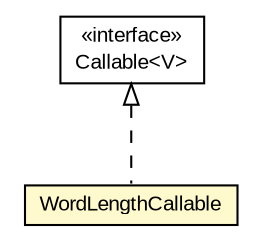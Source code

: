 #!/usr/local/bin/dot
#
# Class diagram 
# Generated by UMLGraph version R5_6 (http://www.umlgraph.org/)
#

digraph G {
	edge [fontname="arial",fontsize=10,labelfontname="arial",labelfontsize=10];
	node [fontname="arial",fontsize=10,shape=plaintext];
	nodesep=0.25;
	ranksep=0.5;
	// java_oo.thread.CallableExample.WordLengthCallable
	c1323 [label=<<table title="java_oo.thread.CallableExample.WordLengthCallable" border="0" cellborder="1" cellspacing="0" cellpadding="2" port="p" bgcolor="lemonChiffon" href="./CallableExample.WordLengthCallable.html">
		<tr><td><table border="0" cellspacing="0" cellpadding="1">
<tr><td align="center" balign="center"> WordLengthCallable </td></tr>
		</table></td></tr>
		</table>>, URL="./CallableExample.WordLengthCallable.html", fontname="arial", fontcolor="black", fontsize=10.0];
	//java_oo.thread.CallableExample.WordLengthCallable implements java.util.concurrent.Callable<V>
	c1327:p -> c1323:p [dir=back,arrowtail=empty,style=dashed];
	// java.util.concurrent.Callable<V>
	c1327 [label=<<table title="java.util.concurrent.Callable" border="0" cellborder="1" cellspacing="0" cellpadding="2" port="p" href="http://java.sun.com/j2se/1.4.2/docs/api/java/util/concurrent/Callable.html">
		<tr><td><table border="0" cellspacing="0" cellpadding="1">
<tr><td align="center" balign="center"> &#171;interface&#187; </td></tr>
<tr><td align="center" balign="center"> Callable&lt;V&gt; </td></tr>
		</table></td></tr>
		</table>>, URL="http://java.sun.com/j2se/1.4.2/docs/api/java/util/concurrent/Callable.html", fontname="arial", fontcolor="black", fontsize=10.0];
}

